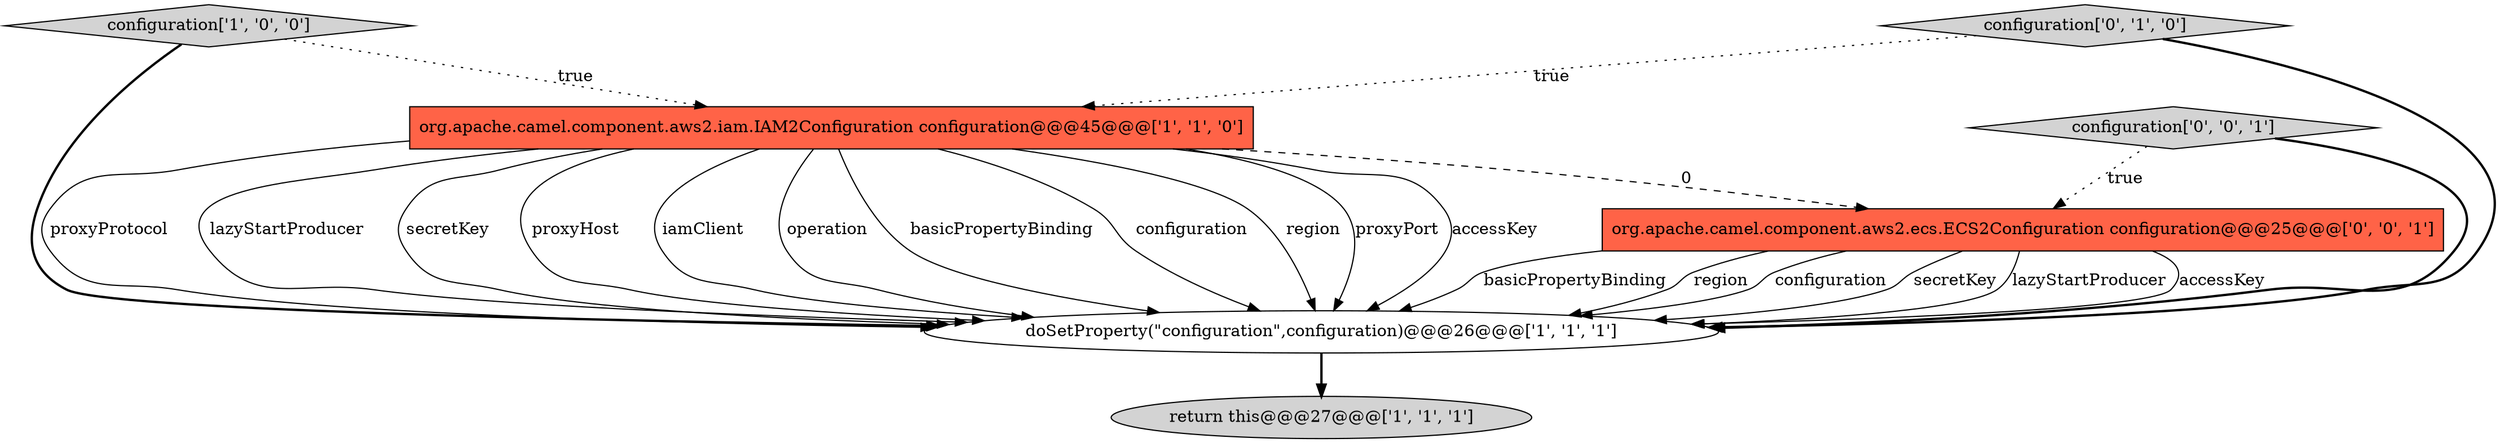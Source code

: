 digraph {
1 [style = filled, label = "return this@@@27@@@['1', '1', '1']", fillcolor = lightgray, shape = ellipse image = "AAA0AAABBB1BBB"];
3 [style = filled, label = "configuration['1', '0', '0']", fillcolor = lightgray, shape = diamond image = "AAA0AAABBB1BBB"];
6 [style = filled, label = "configuration['0', '0', '1']", fillcolor = lightgray, shape = diamond image = "AAA0AAABBB3BBB"];
4 [style = filled, label = "configuration['0', '1', '0']", fillcolor = lightgray, shape = diamond image = "AAA0AAABBB2BBB"];
0 [style = filled, label = "doSetProperty(\"configuration\",configuration)@@@26@@@['1', '1', '1']", fillcolor = white, shape = ellipse image = "AAA0AAABBB1BBB"];
2 [style = filled, label = "org.apache.camel.component.aws2.iam.IAM2Configuration configuration@@@45@@@['1', '1', '0']", fillcolor = tomato, shape = box image = "AAA0AAABBB1BBB"];
5 [style = filled, label = "org.apache.camel.component.aws2.ecs.ECS2Configuration configuration@@@25@@@['0', '0', '1']", fillcolor = tomato, shape = box image = "AAA0AAABBB3BBB"];
2->0 [style = solid, label="proxyProtocol"];
5->0 [style = solid, label="basicPropertyBinding"];
5->0 [style = solid, label="region"];
2->0 [style = solid, label="lazyStartProducer"];
2->0 [style = solid, label="secretKey"];
6->0 [style = bold, label=""];
2->0 [style = solid, label="proxyHost"];
2->0 [style = solid, label="iamClient"];
3->0 [style = bold, label=""];
4->0 [style = bold, label=""];
4->2 [style = dotted, label="true"];
2->0 [style = solid, label="operation"];
2->5 [style = dashed, label="0"];
6->5 [style = dotted, label="true"];
2->0 [style = solid, label="basicPropertyBinding"];
2->0 [style = solid, label="configuration"];
2->0 [style = solid, label="region"];
0->1 [style = bold, label=""];
5->0 [style = solid, label="configuration"];
5->0 [style = solid, label="secretKey"];
5->0 [style = solid, label="lazyStartProducer"];
2->0 [style = solid, label="proxyPort"];
2->0 [style = solid, label="accessKey"];
5->0 [style = solid, label="accessKey"];
3->2 [style = dotted, label="true"];
}
